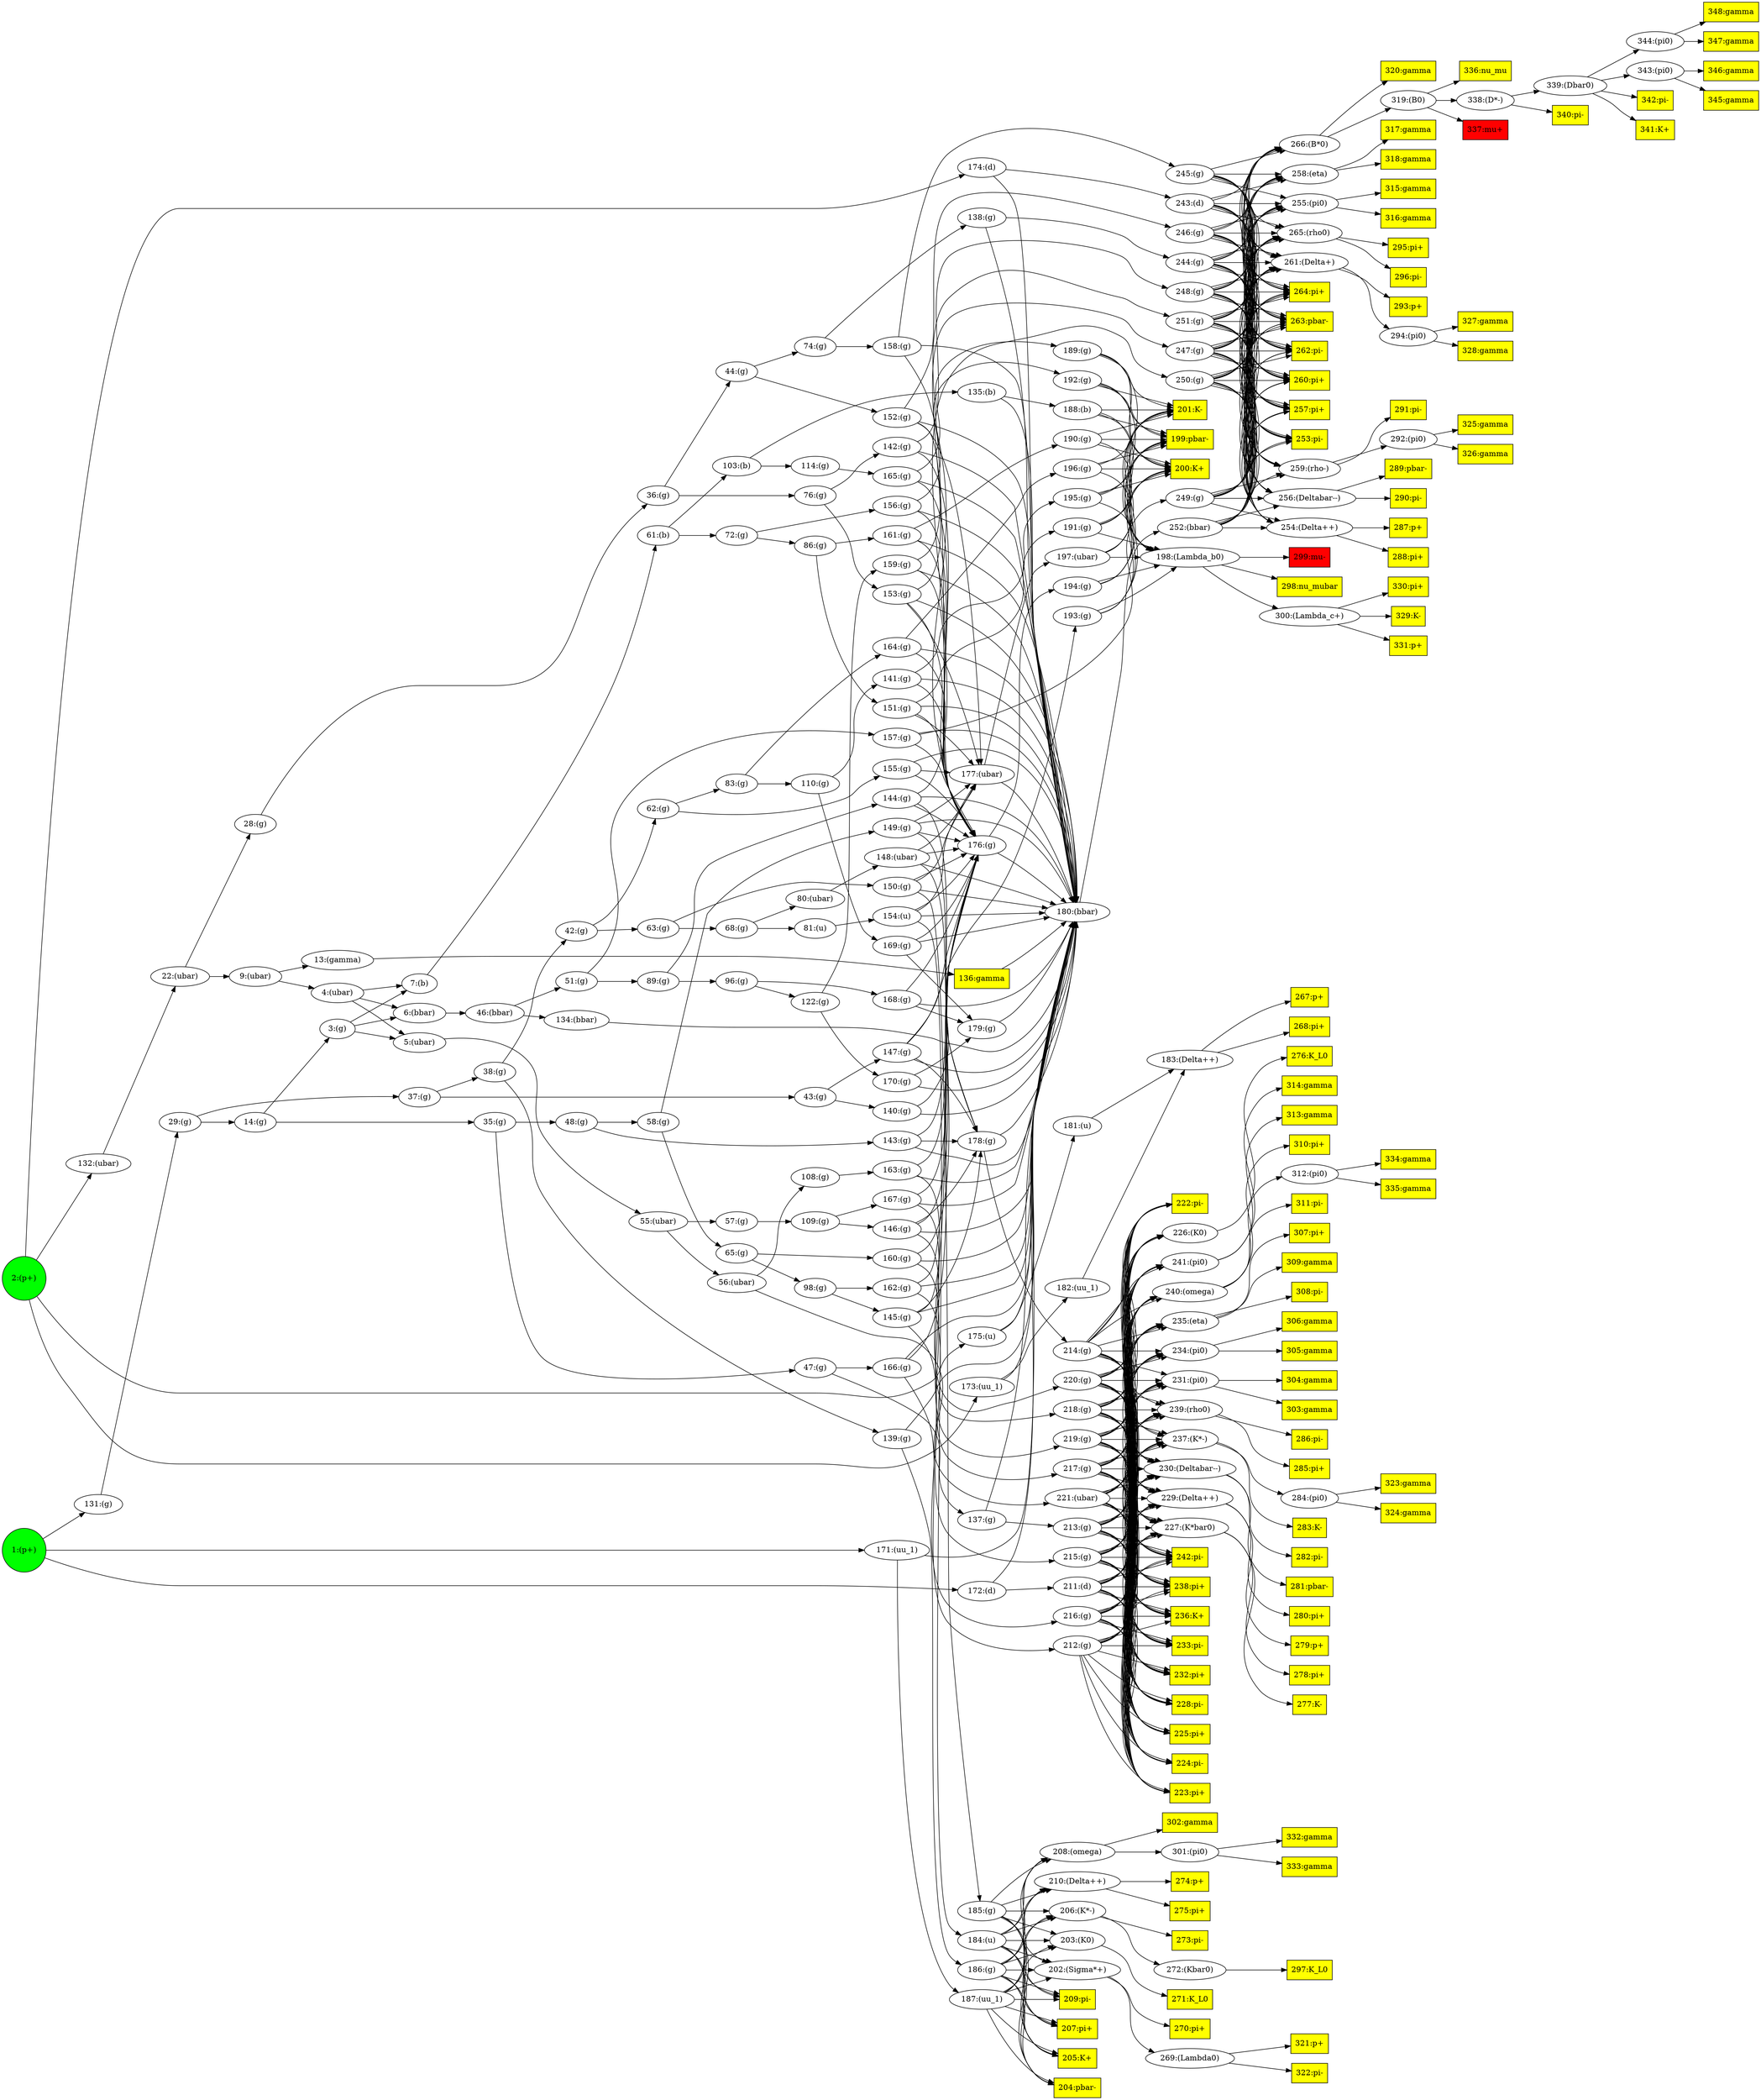 digraph g {
    rankdir = RL;
  "348:gamma" -> { "344:(pi0)" } [dir="back"]
  "348:gamma" [label="348:gamma", shape=box, style=filled, fillcolor=yellow]
  "347:gamma" -> { "344:(pi0)" } [dir="back"]
  "347:gamma" [label="347:gamma", shape=box, style=filled, fillcolor=yellow]
  "346:gamma" -> { "343:(pi0)" } [dir="back"]
  "346:gamma" [label="346:gamma", shape=box, style=filled, fillcolor=yellow]
  "345:gamma" -> { "343:(pi0)" } [dir="back"]
  "345:gamma" [label="345:gamma", shape=box, style=filled, fillcolor=yellow]
  "344:(pi0)" -> { "339:(Dbar0)" } [dir="back"]
  "343:(pi0)" -> { "339:(Dbar0)" } [dir="back"]
  "342:pi-" -> { "339:(Dbar0)" } [dir="back"]
  "342:pi-" [label="342:pi-", shape=box, style=filled, fillcolor=yellow]
  "341:K+" -> { "339:(Dbar0)" } [dir="back"]
  "341:K+" [label="341:K+", shape=box, style=filled, fillcolor=yellow]
  "340:pi-" -> { "338:(D*-)" } [dir="back"]
  "340:pi-" [label="340:pi-", shape=box, style=filled, fillcolor=yellow]
  "339:(Dbar0)" -> { "338:(D*-)" } [dir="back"]
  "338:(D*-)" -> { "319:(B0)" } [dir="back"]
  "337:mu+" -> { "319:(B0)" } [dir="back"]
  "337:mu+" [label="337:mu+", shape=box, style=filled, fillcolor=red]
  "336:nu_mu" -> { "319:(B0)" } [dir="back"]
  "336:nu_mu" [label="336:nu_mu", shape=box, style=filled, fillcolor=yellow]
  "335:gamma" -> { "312:(pi0)" } [dir="back"]
  "335:gamma" [label="335:gamma", shape=box, style=filled, fillcolor=yellow]
  "334:gamma" -> { "312:(pi0)" } [dir="back"]
  "334:gamma" [label="334:gamma", shape=box, style=filled, fillcolor=yellow]
  "333:gamma" -> { "301:(pi0)" } [dir="back"]
  "333:gamma" [label="333:gamma", shape=box, style=filled, fillcolor=yellow]
  "332:gamma" -> { "301:(pi0)" } [dir="back"]
  "332:gamma" [label="332:gamma", shape=box, style=filled, fillcolor=yellow]
  "331:p+" -> { "300:(Lambda_c+)" } [dir="back"]
  "331:p+" [label="331:p+", shape=box, style=filled, fillcolor=yellow]
  "330:pi+" -> { "300:(Lambda_c+)" } [dir="back"]
  "330:pi+" [label="330:pi+", shape=box, style=filled, fillcolor=yellow]
  "329:K-" -> { "300:(Lambda_c+)" } [dir="back"]
  "329:K-" [label="329:K-", shape=box, style=filled, fillcolor=yellow]
  "328:gamma" -> { "294:(pi0)" } [dir="back"]
  "328:gamma" [label="328:gamma", shape=box, style=filled, fillcolor=yellow]
  "327:gamma" -> { "294:(pi0)" } [dir="back"]
  "327:gamma" [label="327:gamma", shape=box, style=filled, fillcolor=yellow]
  "326:gamma" -> { "292:(pi0)" } [dir="back"]
  "326:gamma" [label="326:gamma", shape=box, style=filled, fillcolor=yellow]
  "325:gamma" -> { "292:(pi0)" } [dir="back"]
  "325:gamma" [label="325:gamma", shape=box, style=filled, fillcolor=yellow]
  "324:gamma" -> { "284:(pi0)" } [dir="back"]
  "324:gamma" [label="324:gamma", shape=box, style=filled, fillcolor=yellow]
  "323:gamma" -> { "284:(pi0)" } [dir="back"]
  "323:gamma" [label="323:gamma", shape=box, style=filled, fillcolor=yellow]
  "322:pi-" -> { "269:(Lambda0)" } [dir="back"]
  "322:pi-" [label="322:pi-", shape=box, style=filled, fillcolor=yellow]
  "321:p+" -> { "269:(Lambda0)" } [dir="back"]
  "321:p+" [label="321:p+", shape=box, style=filled, fillcolor=yellow]
  "320:gamma" -> { "266:(B*0)" } [dir="back"]
  "320:gamma" [label="320:gamma", shape=box, style=filled, fillcolor=yellow]
  "319:(B0)" -> { "266:(B*0)" } [dir="back"]
  "318:gamma" -> { "258:(eta)" } [dir="back"]
  "318:gamma" [label="318:gamma", shape=box, style=filled, fillcolor=yellow]
  "317:gamma" -> { "258:(eta)" } [dir="back"]
  "317:gamma" [label="317:gamma", shape=box, style=filled, fillcolor=yellow]
  "316:gamma" -> { "255:(pi0)" } [dir="back"]
  "316:gamma" [label="316:gamma", shape=box, style=filled, fillcolor=yellow]
  "315:gamma" -> { "255:(pi0)" } [dir="back"]
  "315:gamma" [label="315:gamma", shape=box, style=filled, fillcolor=yellow]
  "314:gamma" -> { "241:(pi0)" } [dir="back"]
  "314:gamma" [label="314:gamma", shape=box, style=filled, fillcolor=yellow]
  "313:gamma" -> { "241:(pi0)" } [dir="back"]
  "313:gamma" [label="313:gamma", shape=box, style=filled, fillcolor=yellow]
  "312:(pi0)" -> { "240:(omega)" } [dir="back"]
  "311:pi-" -> { "240:(omega)" } [dir="back"]
  "311:pi-" [label="311:pi-", shape=box, style=filled, fillcolor=yellow]
  "310:pi+" -> { "240:(omega)" } [dir="back"]
  "310:pi+" [label="310:pi+", shape=box, style=filled, fillcolor=yellow]
  "309:gamma" -> { "235:(eta)" } [dir="back"]
  "309:gamma" [label="309:gamma", shape=box, style=filled, fillcolor=yellow]
  "308:pi-" -> { "235:(eta)" } [dir="back"]
  "308:pi-" [label="308:pi-", shape=box, style=filled, fillcolor=yellow]
  "307:pi+" -> { "235:(eta)" } [dir="back"]
  "307:pi+" [label="307:pi+", shape=box, style=filled, fillcolor=yellow]
  "306:gamma" -> { "234:(pi0)" } [dir="back"]
  "306:gamma" [label="306:gamma", shape=box, style=filled, fillcolor=yellow]
  "305:gamma" -> { "234:(pi0)" } [dir="back"]
  "305:gamma" [label="305:gamma", shape=box, style=filled, fillcolor=yellow]
  "304:gamma" -> { "231:(pi0)" } [dir="back"]
  "304:gamma" [label="304:gamma", shape=box, style=filled, fillcolor=yellow]
  "303:gamma" -> { "231:(pi0)" } [dir="back"]
  "303:gamma" [label="303:gamma", shape=box, style=filled, fillcolor=yellow]
  "302:gamma" -> { "208:(omega)" } [dir="back"]
  "302:gamma" [label="302:gamma", shape=box, style=filled, fillcolor=yellow]
  "301:(pi0)" -> { "208:(omega)" } [dir="back"]
  "300:(Lambda_c+)" -> { "198:(Lambda_b0)" } [dir="back"]
  "299:mu-" -> { "198:(Lambda_b0)" } [dir="back"]
  "299:mu-" [label="299:mu-", shape=box, style=filled, fillcolor=red]
  "298:nu_mubar" -> { "198:(Lambda_b0)" } [dir="back"]
  "298:nu_mubar" [label="298:nu_mubar", shape=box, style=filled, fillcolor=yellow]
  "297:K_L0" -> { "272:(Kbar0)" } [dir="back"]
  "297:K_L0" [label="297:K_L0", shape=box, style=filled, fillcolor=yellow]
  "296:pi-" -> { "265:(rho0)" } [dir="back"]
  "296:pi-" [label="296:pi-", shape=box, style=filled, fillcolor=yellow]
  "295:pi+" -> { "265:(rho0)" } [dir="back"]
  "295:pi+" [label="295:pi+", shape=box, style=filled, fillcolor=yellow]
  "294:(pi0)" -> { "261:(Delta+)" } [dir="back"]
  "293:p+" -> { "261:(Delta+)" } [dir="back"]
  "293:p+" [label="293:p+", shape=box, style=filled, fillcolor=yellow]
  "292:(pi0)" -> { "259:(rho-)" } [dir="back"]
  "291:pi-" -> { "259:(rho-)" } [dir="back"]
  "291:pi-" [label="291:pi-", shape=box, style=filled, fillcolor=yellow]
  "290:pi-" -> { "256:(Deltabar--)" } [dir="back"]
  "290:pi-" [label="290:pi-", shape=box, style=filled, fillcolor=yellow]
  "289:pbar-" -> { "256:(Deltabar--)" } [dir="back"]
  "289:pbar-" [label="289:pbar-", shape=box, style=filled, fillcolor=yellow]
  "288:pi+" -> { "254:(Delta++)" } [dir="back"]
  "288:pi+" [label="288:pi+", shape=box, style=filled, fillcolor=yellow]
  "287:p+" -> { "254:(Delta++)" } [dir="back"]
  "287:p+" [label="287:p+", shape=box, style=filled, fillcolor=yellow]
  "286:pi-" -> { "239:(rho0)" } [dir="back"]
  "286:pi-" [label="286:pi-", shape=box, style=filled, fillcolor=yellow]
  "285:pi+" -> { "239:(rho0)" } [dir="back"]
  "285:pi+" [label="285:pi+", shape=box, style=filled, fillcolor=yellow]
  "284:(pi0)" -> { "237:(K*-)" } [dir="back"]
  "283:K-" -> { "237:(K*-)" } [dir="back"]
  "283:K-" [label="283:K-", shape=box, style=filled, fillcolor=yellow]
  "282:pi-" -> { "230:(Deltabar--)" } [dir="back"]
  "282:pi-" [label="282:pi-", shape=box, style=filled, fillcolor=yellow]
  "281:pbar-" -> { "230:(Deltabar--)" } [dir="back"]
  "281:pbar-" [label="281:pbar-", shape=box, style=filled, fillcolor=yellow]
  "280:pi+" -> { "229:(Delta++)" } [dir="back"]
  "280:pi+" [label="280:pi+", shape=box, style=filled, fillcolor=yellow]
  "279:p+" -> { "229:(Delta++)" } [dir="back"]
  "279:p+" [label="279:p+", shape=box, style=filled, fillcolor=yellow]
  "278:pi+" -> { "227:(K*bar0)" } [dir="back"]
  "278:pi+" [label="278:pi+", shape=box, style=filled, fillcolor=yellow]
  "277:K-" -> { "227:(K*bar0)" } [dir="back"]
  "277:K-" [label="277:K-", shape=box, style=filled, fillcolor=yellow]
  "276:K_L0" -> { "226:(K0)" } [dir="back"]
  "276:K_L0" [label="276:K_L0", shape=box, style=filled, fillcolor=yellow]
  "275:pi+" -> { "210:(Delta++)" } [dir="back"]
  "275:pi+" [label="275:pi+", shape=box, style=filled, fillcolor=yellow]
  "274:p+" -> { "210:(Delta++)" } [dir="back"]
  "274:p+" [label="274:p+", shape=box, style=filled, fillcolor=yellow]
  "273:pi-" -> { "206:(K*-)" } [dir="back"]
  "273:pi-" [label="273:pi-", shape=box, style=filled, fillcolor=yellow]
  "272:(Kbar0)" -> { "206:(K*-)" } [dir="back"]
  "271:K_L0" -> { "203:(K0)" } [dir="back"]
  "271:K_L0" [label="271:K_L0", shape=box, style=filled, fillcolor=yellow]
  "270:pi+" -> { "202:(Sigma*+)" } [dir="back"]
  "270:pi+" [label="270:pi+", shape=box, style=filled, fillcolor=yellow]
  "269:(Lambda0)" -> { "202:(Sigma*+)" } [dir="back"]
  "268:pi+" -> { "183:(Delta++)" } [dir="back"]
  "268:pi+" [label="268:pi+", shape=box, style=filled, fillcolor=yellow]
  "267:p+" -> { "183:(Delta++)" } [dir="back"]
  "267:p+" [label="267:p+", shape=box, style=filled, fillcolor=yellow]
  "266:(B*0)" -> { "243:(d)" "244:(g)" "245:(g)" "246:(g)" "247:(g)" "248:(g)" "249:(g)" "250:(g)" "251:(g)" "252:(bbar)" } [dir="back"]
  "265:(rho0)" -> { "243:(d)" "244:(g)" "245:(g)" "246:(g)" "247:(g)" "248:(g)" "249:(g)" "250:(g)" "251:(g)" "252:(bbar)" } [dir="back"]
  "264:pi+" -> { "243:(d)" "244:(g)" "245:(g)" "246:(g)" "247:(g)" "248:(g)" "249:(g)" "250:(g)" "251:(g)" "252:(bbar)" } [dir="back"]
  "264:pi+" [label="264:pi+", shape=box, style=filled, fillcolor=yellow]
  "263:pbar-" -> { "243:(d)" "244:(g)" "245:(g)" "246:(g)" "247:(g)" "248:(g)" "249:(g)" "250:(g)" "251:(g)" "252:(bbar)" } [dir="back"]
  "263:pbar-" [label="263:pbar-", shape=box, style=filled, fillcolor=yellow]
  "262:pi-" -> { "243:(d)" "244:(g)" "245:(g)" "246:(g)" "247:(g)" "248:(g)" "249:(g)" "250:(g)" "251:(g)" "252:(bbar)" } [dir="back"]
  "262:pi-" [label="262:pi-", shape=box, style=filled, fillcolor=yellow]
  "261:(Delta+)" -> { "243:(d)" "244:(g)" "245:(g)" "246:(g)" "247:(g)" "248:(g)" "249:(g)" "250:(g)" "251:(g)" "252:(bbar)" } [dir="back"]
  "260:pi+" -> { "243:(d)" "244:(g)" "245:(g)" "246:(g)" "247:(g)" "248:(g)" "249:(g)" "250:(g)" "251:(g)" "252:(bbar)" } [dir="back"]
  "260:pi+" [label="260:pi+", shape=box, style=filled, fillcolor=yellow]
  "259:(rho-)" -> { "243:(d)" "244:(g)" "245:(g)" "246:(g)" "247:(g)" "248:(g)" "249:(g)" "250:(g)" "251:(g)" "252:(bbar)" } [dir="back"]
  "258:(eta)" -> { "243:(d)" "244:(g)" "245:(g)" "246:(g)" "247:(g)" "248:(g)" "249:(g)" "250:(g)" "251:(g)" "252:(bbar)" } [dir="back"]
  "257:pi+" -> { "243:(d)" "244:(g)" "245:(g)" "246:(g)" "247:(g)" "248:(g)" "249:(g)" "250:(g)" "251:(g)" "252:(bbar)" } [dir="back"]
  "257:pi+" [label="257:pi+", shape=box, style=filled, fillcolor=yellow]
  "256:(Deltabar--)" -> { "243:(d)" "244:(g)" "245:(g)" "246:(g)" "247:(g)" "248:(g)" "249:(g)" "250:(g)" "251:(g)" "252:(bbar)" } [dir="back"]
  "255:(pi0)" -> { "243:(d)" "244:(g)" "245:(g)" "246:(g)" "247:(g)" "248:(g)" "249:(g)" "250:(g)" "251:(g)" "252:(bbar)" } [dir="back"]
  "254:(Delta++)" -> { "243:(d)" "244:(g)" "245:(g)" "246:(g)" "247:(g)" "248:(g)" "249:(g)" "250:(g)" "251:(g)" "252:(bbar)" } [dir="back"]
  "253:pi-" -> { "243:(d)" "244:(g)" "245:(g)" "246:(g)" "247:(g)" "248:(g)" "249:(g)" "250:(g)" "251:(g)" "252:(bbar)" } [dir="back"]
  "253:pi-" [label="253:pi-", shape=box, style=filled, fillcolor=yellow]
  "252:(bbar)" -> { "180:(bbar)" } [dir="back"]
  "251:(g)" -> { "159:(g)" } [dir="back"]
  "250:(g)" -> { "144:(g)" } [dir="back"]
  "249:(g)" -> { "157:(g)" } [dir="back"]
  "248:(g)" -> { "142:(g)" } [dir="back"]
  "247:(g)" -> { "153:(g)" } [dir="back"]
  "246:(g)" -> { "152:(g)" } [dir="back"]
  "245:(g)" -> { "158:(g)" } [dir="back"]
  "244:(g)" -> { "138:(g)" } [dir="back"]
  "243:(d)" -> { "174:(d)" } [dir="back"]
  "242:pi-" -> { "211:(d)" "212:(g)" "213:(g)" "214:(g)" "215:(g)" "216:(g)" "217:(g)" "218:(g)" "219:(g)" "220:(g)" "221:(ubar)" } [dir="back"]
  "242:pi-" [label="242:pi-", shape=box, style=filled, fillcolor=yellow]
  "241:(pi0)" -> { "211:(d)" "212:(g)" "213:(g)" "214:(g)" "215:(g)" "216:(g)" "217:(g)" "218:(g)" "219:(g)" "220:(g)" "221:(ubar)" } [dir="back"]
  "240:(omega)" -> { "211:(d)" "212:(g)" "213:(g)" "214:(g)" "215:(g)" "216:(g)" "217:(g)" "218:(g)" "219:(g)" "220:(g)" "221:(ubar)" } [dir="back"]
  "239:(rho0)" -> { "211:(d)" "212:(g)" "213:(g)" "214:(g)" "215:(g)" "216:(g)" "217:(g)" "218:(g)" "219:(g)" "220:(g)" "221:(ubar)" } [dir="back"]
  "238:pi+" -> { "211:(d)" "212:(g)" "213:(g)" "214:(g)" "215:(g)" "216:(g)" "217:(g)" "218:(g)" "219:(g)" "220:(g)" "221:(ubar)" } [dir="back"]
  "238:pi+" [label="238:pi+", shape=box, style=filled, fillcolor=yellow]
  "237:(K*-)" -> { "211:(d)" "212:(g)" "213:(g)" "214:(g)" "215:(g)" "216:(g)" "217:(g)" "218:(g)" "219:(g)" "220:(g)" "221:(ubar)" } [dir="back"]
  "236:K+" -> { "211:(d)" "212:(g)" "213:(g)" "214:(g)" "215:(g)" "216:(g)" "217:(g)" "218:(g)" "219:(g)" "220:(g)" "221:(ubar)" } [dir="back"]
  "236:K+" [label="236:K+", shape=box, style=filled, fillcolor=yellow]
  "235:(eta)" -> { "211:(d)" "212:(g)" "213:(g)" "214:(g)" "215:(g)" "216:(g)" "217:(g)" "218:(g)" "219:(g)" "220:(g)" "221:(ubar)" } [dir="back"]
  "234:(pi0)" -> { "211:(d)" "212:(g)" "213:(g)" "214:(g)" "215:(g)" "216:(g)" "217:(g)" "218:(g)" "219:(g)" "220:(g)" "221:(ubar)" } [dir="back"]
  "233:pi-" -> { "211:(d)" "212:(g)" "213:(g)" "214:(g)" "215:(g)" "216:(g)" "217:(g)" "218:(g)" "219:(g)" "220:(g)" "221:(ubar)" } [dir="back"]
  "233:pi-" [label="233:pi-", shape=box, style=filled, fillcolor=yellow]
  "232:pi+" -> { "211:(d)" "212:(g)" "213:(g)" "214:(g)" "215:(g)" "216:(g)" "217:(g)" "218:(g)" "219:(g)" "220:(g)" "221:(ubar)" } [dir="back"]
  "232:pi+" [label="232:pi+", shape=box, style=filled, fillcolor=yellow]
  "231:(pi0)" -> { "211:(d)" "212:(g)" "213:(g)" "214:(g)" "215:(g)" "216:(g)" "217:(g)" "218:(g)" "219:(g)" "220:(g)" "221:(ubar)" } [dir="back"]
  "230:(Deltabar--)" -> { "211:(d)" "212:(g)" "213:(g)" "214:(g)" "215:(g)" "216:(g)" "217:(g)" "218:(g)" "219:(g)" "220:(g)" "221:(ubar)" } [dir="back"]
  "229:(Delta++)" -> { "211:(d)" "212:(g)" "213:(g)" "214:(g)" "215:(g)" "216:(g)" "217:(g)" "218:(g)" "219:(g)" "220:(g)" "221:(ubar)" } [dir="back"]
  "228:pi-" -> { "211:(d)" "212:(g)" "213:(g)" "214:(g)" "215:(g)" "216:(g)" "217:(g)" "218:(g)" "219:(g)" "220:(g)" "221:(ubar)" } [dir="back"]
  "228:pi-" [label="228:pi-", shape=box, style=filled, fillcolor=yellow]
  "227:(K*bar0)" -> { "211:(d)" "212:(g)" "213:(g)" "214:(g)" "215:(g)" "216:(g)" "217:(g)" "218:(g)" "219:(g)" "220:(g)" "221:(ubar)" } [dir="back"]
  "226:(K0)" -> { "211:(d)" "212:(g)" "213:(g)" "214:(g)" "215:(g)" "216:(g)" "217:(g)" "218:(g)" "219:(g)" "220:(g)" "221:(ubar)" } [dir="back"]
  "225:pi+" -> { "211:(d)" "212:(g)" "213:(g)" "214:(g)" "215:(g)" "216:(g)" "217:(g)" "218:(g)" "219:(g)" "220:(g)" "221:(ubar)" } [dir="back"]
  "225:pi+" [label="225:pi+", shape=box, style=filled, fillcolor=yellow]
  "224:pi-" -> { "211:(d)" "212:(g)" "213:(g)" "214:(g)" "215:(g)" "216:(g)" "217:(g)" "218:(g)" "219:(g)" "220:(g)" "221:(ubar)" } [dir="back"]
  "224:pi-" [label="224:pi-", shape=box, style=filled, fillcolor=yellow]
  "223:pi+" -> { "211:(d)" "212:(g)" "213:(g)" "214:(g)" "215:(g)" "216:(g)" "217:(g)" "218:(g)" "219:(g)" "220:(g)" "221:(ubar)" } [dir="back"]
  "223:pi+" [label="223:pi+", shape=box, style=filled, fillcolor=yellow]
  "222:pi-" -> { "211:(d)" "212:(g)" "213:(g)" "214:(g)" "215:(g)" "216:(g)" "217:(g)" "218:(g)" "219:(g)" "220:(g)" "221:(ubar)" } [dir="back"]
  "222:pi-" [label="222:pi-", shape=box, style=filled, fillcolor=yellow]
  "221:(ubar)" -> { "56:(ubar)" } [dir="back"]
  "220:(g)" -> { "163:(g)" } [dir="back"]
  "219:(g)" -> { "146:(g)" } [dir="back"]
  "218:(g)" -> { "167:(g)" } [dir="back"]
  "217:(g)" -> { "160:(g)" } [dir="back"]
  "216:(g)" -> { "145:(g)" } [dir="back"]
  "215:(g)" -> { "162:(g)" } [dir="back"]
  "214:(g)" -> { "178:(g)" } [dir="back"]
  "213:(g)" -> { "137:(g)" } [dir="back"]
  "212:(g)" -> { "166:(g)" } [dir="back"]
  "211:(d)" -> { "172:(d)" } [dir="back"]
  "210:(Delta++)" -> { "184:(u)" "185:(g)" "186:(g)" "187:(uu_1)" } [dir="back"]
  "209:pi-" -> { "184:(u)" "185:(g)" "186:(g)" "187:(uu_1)" } [dir="back"]
  "209:pi-" [label="209:pi-", shape=box, style=filled, fillcolor=yellow]
  "208:(omega)" -> { "184:(u)" "185:(g)" "186:(g)" "187:(uu_1)" } [dir="back"]
  "207:pi+" -> { "184:(u)" "185:(g)" "186:(g)" "187:(uu_1)" } [dir="back"]
  "207:pi+" [label="207:pi+", shape=box, style=filled, fillcolor=yellow]
  "206:(K*-)" -> { "184:(u)" "185:(g)" "186:(g)" "187:(uu_1)" } [dir="back"]
  "205:K+" -> { "184:(u)" "185:(g)" "186:(g)" "187:(uu_1)" } [dir="back"]
  "205:K+" [label="205:K+", shape=box, style=filled, fillcolor=yellow]
  "204:pbar-" -> { "184:(u)" "185:(g)" "186:(g)" "187:(uu_1)" } [dir="back"]
  "204:pbar-" [label="204:pbar-", shape=box, style=filled, fillcolor=yellow]
  "203:(K0)" -> { "184:(u)" "185:(g)" "186:(g)" "187:(uu_1)" } [dir="back"]
  "202:(Sigma*+)" -> { "184:(u)" "185:(g)" "186:(g)" "187:(uu_1)" } [dir="back"]
  "201:K-" -> { "188:(b)" "189:(g)" "190:(g)" "191:(g)" "192:(g)" "193:(g)" "194:(g)" "195:(g)" "196:(g)" "197:(ubar)" } [dir="back"]
  "201:K-" [label="201:K-", shape=box, style=filled, fillcolor=yellow]
  "200:K+" -> { "188:(b)" "189:(g)" "190:(g)" "191:(g)" "192:(g)" "193:(g)" "194:(g)" "195:(g)" "196:(g)" "197:(ubar)" } [dir="back"]
  "200:K+" [label="200:K+", shape=box, style=filled, fillcolor=yellow]
  "199:pbar-" -> { "188:(b)" "189:(g)" "190:(g)" "191:(g)" "192:(g)" "193:(g)" "194:(g)" "195:(g)" "196:(g)" "197:(ubar)" } [dir="back"]
  "199:pbar-" [label="199:pbar-", shape=box, style=filled, fillcolor=yellow]
  "198:(Lambda_b0)" -> { "188:(b)" "189:(g)" "190:(g)" "191:(g)" "192:(g)" "193:(g)" "194:(g)" "195:(g)" "196:(g)" "197:(ubar)" } [dir="back"]
  "197:(ubar)" -> { "177:(ubar)" } [dir="back"]
  "196:(g)" -> { "164:(g)" } [dir="back"]
  "195:(g)" -> { "141:(g)" } [dir="back"]
  "194:(g)" -> { "176:(g)" } [dir="back"]
  "193:(g)" -> { "147:(g)" } [dir="back"]
  "192:(g)" -> { "156:(g)" } [dir="back"]
  "191:(g)" -> { "151:(g)" } [dir="back"]
  "190:(g)" -> { "161:(g)" } [dir="back"]
  "189:(g)" -> { "165:(g)" } [dir="back"]
  "188:(b)" -> { "135:(b)" } [dir="back"]
  "187:(uu_1)" -> { "171:(uu_1)" } [dir="back"]
  "186:(g)" -> { "139:(g)" } [dir="back"]
  "185:(g)" -> { "150:(g)" } [dir="back"]
  "184:(u)" -> { "154:(u)" } [dir="back"]
  "183:(Delta++)" -> { "181:(u)" "182:(uu_1)" } [dir="back"]
  "182:(uu_1)" -> { "173:(uu_1)" } [dir="back"]
  "181:(u)" -> { "175:(u)" } [dir="back"]
  "180:(bbar)" -> { "134:(bbar)" "135:(b)" "136:gamma" "137:(g)" "138:(g)" "139:(g)" "140:(g)" "141:(g)" "142:(g)" "143:(g)" "144:(g)" "145:(g)" "146:(g)" "147:(g)" "148:(ubar)" "149:(g)" "150:(g)" "151:(g)" "152:(g)" "153:(g)" "154:(u)" "155:(g)" "156:(g)" "157:(g)" "158:(g)" "159:(g)" "160:(g)" "161:(g)" "162:(g)" "163:(g)" "164:(g)" "165:(g)" "166:(g)" "167:(g)" "168:(g)" "169:(g)" "170:(g)" "171:(uu_1)" "172:(d)" "173:(uu_1)" "174:(d)" "175:(u)" "176:(g)" "177:(ubar)" "178:(g)" "179:(g)" } [dir="back"]
  "179:(g)" -> { "168:(g)" "169:(g)" "170:(g)" } [dir="back"]
  "178:(g)" -> { "143:(g)" "144:(g)" "145:(g)" "146:(g)" "147:(g)" "148:(ubar)" "149:(g)" } [dir="back"]
  "177:(ubar)" -> { "148:(ubar)" "149:(g)" "150:(g)" "151:(g)" "152:(g)" "153:(g)" "154:(u)" "155:(g)" } [dir="back"]
  "176:(g)" -> { "140:(g)" "141:(g)" "142:(g)" "143:(g)" "144:(g)" "145:(g)" "146:(g)" "147:(g)" "148:(ubar)" "149:(g)" "150:(g)" "151:(g)" "152:(g)" "153:(g)" "154:(u)" "155:(g)" "156:(g)" "157:(g)" "158:(g)" "159:(g)" "160:(g)" "161:(g)" "162:(g)" "163:(g)" "164:(g)" "165:(g)" "166:(g)" "167:(g)" "168:(g)" "169:(g)" } [dir="back"]
  "175:(u)" -> { "2:(p+)" } [dir="back"]
  "174:(d)" -> { "2:(p+)" } [dir="back"]
  "173:(uu_1)" -> { "2:(p+)" } [dir="back"]
  "172:(d)" -> { "1:(p+)" } [dir="back"]
  "171:(uu_1)" -> { "1:(p+)" } [dir="back"]
  "170:(g)" -> { "122:(g)" } [dir="back"]
  "169:(g)" -> { "110:(g)" } [dir="back"]
  "168:(g)" -> { "96:(g)" } [dir="back"]
  "167:(g)" -> { "109:(g)" } [dir="back"]
  "166:(g)" -> { "47:(g)" } [dir="back"]
  "165:(g)" -> { "114:(g)" } [dir="back"]
  "164:(g)" -> { "83:(g)" } [dir="back"]
  "163:(g)" -> { "108:(g)" } [dir="back"]
  "162:(g)" -> { "98:(g)" } [dir="back"]
  "161:(g)" -> { "86:(g)" } [dir="back"]
  "160:(g)" -> { "65:(g)" } [dir="back"]
  "159:(g)" -> { "122:(g)" } [dir="back"]
  "158:(g)" -> { "74:(g)" } [dir="back"]
  "157:(g)" -> { "51:(g)" } [dir="back"]
  "156:(g)" -> { "72:(g)" } [dir="back"]
  "155:(g)" -> { "62:(g)" } [dir="back"]
  "154:(u)" -> { "81:(u)" } [dir="back"]
  "153:(g)" -> { "76:(g)" } [dir="back"]
  "152:(g)" -> { "44:(g)" } [dir="back"]
  "151:(g)" -> { "86:(g)" } [dir="back"]
  "150:(g)" -> { "63:(g)" } [dir="back"]
  "149:(g)" -> { "58:(g)" } [dir="back"]
  "148:(ubar)" -> { "80:(ubar)" } [dir="back"]
  "147:(g)" -> { "43:(g)" } [dir="back"]
  "146:(g)" -> { "109:(g)" } [dir="back"]
  "145:(g)" -> { "98:(g)" } [dir="back"]
  "144:(g)" -> { "89:(g)" } [dir="back"]
  "143:(g)" -> { "48:(g)" } [dir="back"]
  "142:(g)" -> { "76:(g)" } [dir="back"]
  "141:(g)" -> { "110:(g)" } [dir="back"]
  "140:(g)" -> { "43:(g)" } [dir="back"]
  "139:(g)" -> { "38:(g)" } [dir="back"]
  "138:(g)" -> { "74:(g)" } [dir="back"]
  "137:(g)" -> { "47:(g)" } [dir="back"]
  "136:gamma" -> { "13:(gamma)" } [dir="back"]
  "136:gamma" [label="136:gamma", shape=box, style=filled, fillcolor=yellow]
  "135:(b)" -> { "103:(b)" } [dir="back"]
  "134:(bbar)" -> { "46:(bbar)" } [dir="back"]
  "132:(ubar)" -> { "2:(p+)" } [dir="back"]
  "131:(g)" -> { "1:(p+)" } [dir="back"]
  "122:(g)" -> { "96:(g)" } [dir="back"]
  "114:(g)" -> { "103:(b)" } [dir="back"]
  "110:(g)" -> { "83:(g)" } [dir="back"]
  "109:(g)" -> { "57:(g)" } [dir="back"]
  "108:(g)" -> { "56:(ubar)" } [dir="back"]
  "103:(b)" -> { "61:(b)" } [dir="back"]
  "98:(g)" -> { "65:(g)" } [dir="back"]
  "96:(g)" -> { "89:(g)" } [dir="back"]
  "89:(g)" -> { "51:(g)" } [dir="back"]
  "86:(g)" -> { "72:(g)" } [dir="back"]
  "83:(g)" -> { "62:(g)" } [dir="back"]
  "81:(u)" -> { "68:(g)" } [dir="back"]
  "80:(ubar)" -> { "68:(g)" } [dir="back"]
  "76:(g)" -> { "36:(g)" } [dir="back"]
  "74:(g)" -> { "44:(g)" } [dir="back"]
  "72:(g)" -> { "61:(b)" } [dir="back"]
  "68:(g)" -> { "63:(g)" } [dir="back"]
  "65:(g)" -> { "58:(g)" } [dir="back"]
  "63:(g)" -> { "42:(g)" } [dir="back"]
  "62:(g)" -> { "42:(g)" } [dir="back"]
  "61:(b)" -> { "7:(b)" } [dir="back"]
  "58:(g)" -> { "48:(g)" } [dir="back"]
  "57:(g)" -> { "55:(ubar)" } [dir="back"]
  "56:(ubar)" -> { "55:(ubar)" } [dir="back"]
  "55:(ubar)" -> { "5:(ubar)" } [dir="back"]
  "51:(g)" -> { "46:(bbar)" } [dir="back"]
  "48:(g)" -> { "35:(g)" } [dir="back"]
  "47:(g)" -> { "35:(g)" } [dir="back"]
  "46:(bbar)" -> { "6:(bbar)" } [dir="back"]
  "44:(g)" -> { "36:(g)" } [dir="back"]
  "43:(g)" -> { "37:(g)" } [dir="back"]
  "42:(g)" -> { "38:(g)" } [dir="back"]
  "38:(g)" -> { "37:(g)" } [dir="back"]
  "37:(g)" -> { "29:(g)" } [dir="back"]
  "36:(g)" -> { "28:(g)" } [dir="back"]
  "35:(g)" -> { "14:(g)" } [dir="back"]
  "29:(g)" -> { "131:(g)" } [dir="back"]
  "28:(g)" -> { "22:(ubar)" } [dir="back"]
  "22:(ubar)" -> { "132:(ubar)" } [dir="back"]
  "14:(g)" -> { "29:(g)" } [dir="back"]
  "13:(gamma)" -> { "9:(ubar)" } [dir="back"]
  "9:(ubar)" -> { "22:(ubar)" } [dir="back"]
  "7:(b)" -> { "3:(g)" "4:(ubar)" } [dir="back"]
  "6:(bbar)" -> { "3:(g)" "4:(ubar)" } [dir="back"]
  "5:(ubar)" -> { "3:(g)" "4:(ubar)" } [dir="back"]
  "4:(ubar)" -> { "9:(ubar)" } [dir="back"]
  "3:(g)" -> { "14:(g)" } [dir="back"]
  "2:(p+)" [label="2:(p+)", shape=circle, style=filled, fillcolor=green]
  "1:(p+)" [label="1:(p+)", shape=circle, style=filled, fillcolor=green]
  {rank=same;"1:(p+)" "2:(p+)" } // Put initial particles on same level
}